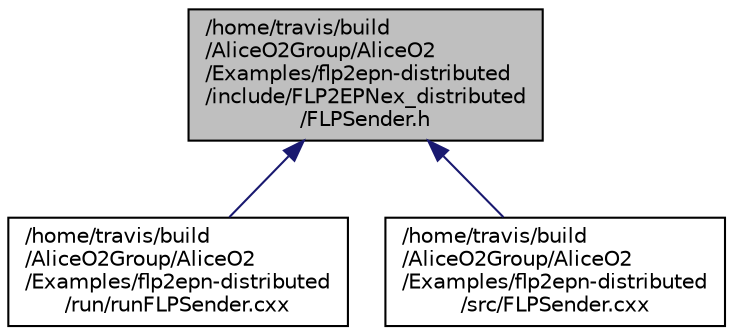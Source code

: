 digraph "/home/travis/build/AliceO2Group/AliceO2/Examples/flp2epn-distributed/include/FLP2EPNex_distributed/FLPSender.h"
{
 // INTERACTIVE_SVG=YES
  bgcolor="transparent";
  edge [fontname="Helvetica",fontsize="10",labelfontname="Helvetica",labelfontsize="10"];
  node [fontname="Helvetica",fontsize="10",shape=record];
  Node1 [label="/home/travis/build\l/AliceO2Group/AliceO2\l/Examples/flp2epn-distributed\l/include/FLP2EPNex_distributed\l/FLPSender.h",height=0.2,width=0.4,color="black", fillcolor="grey75", style="filled", fontcolor="black"];
  Node1 -> Node2 [dir="back",color="midnightblue",fontsize="10",style="solid",fontname="Helvetica"];
  Node2 [label="/home/travis/build\l/AliceO2Group/AliceO2\l/Examples/flp2epn-distributed\l/run/runFLPSender.cxx",height=0.2,width=0.4,color="black",URL="$d2/d96/Examples_2flp2epn-distributed_2run_2runFLPSender_8cxx.html"];
  Node1 -> Node3 [dir="back",color="midnightblue",fontsize="10",style="solid",fontname="Helvetica"];
  Node3 [label="/home/travis/build\l/AliceO2Group/AliceO2\l/Examples/flp2epn-distributed\l/src/FLPSender.cxx",height=0.2,width=0.4,color="black",URL="$d0/dc2/FLPSender_8cxx.html"];
}
